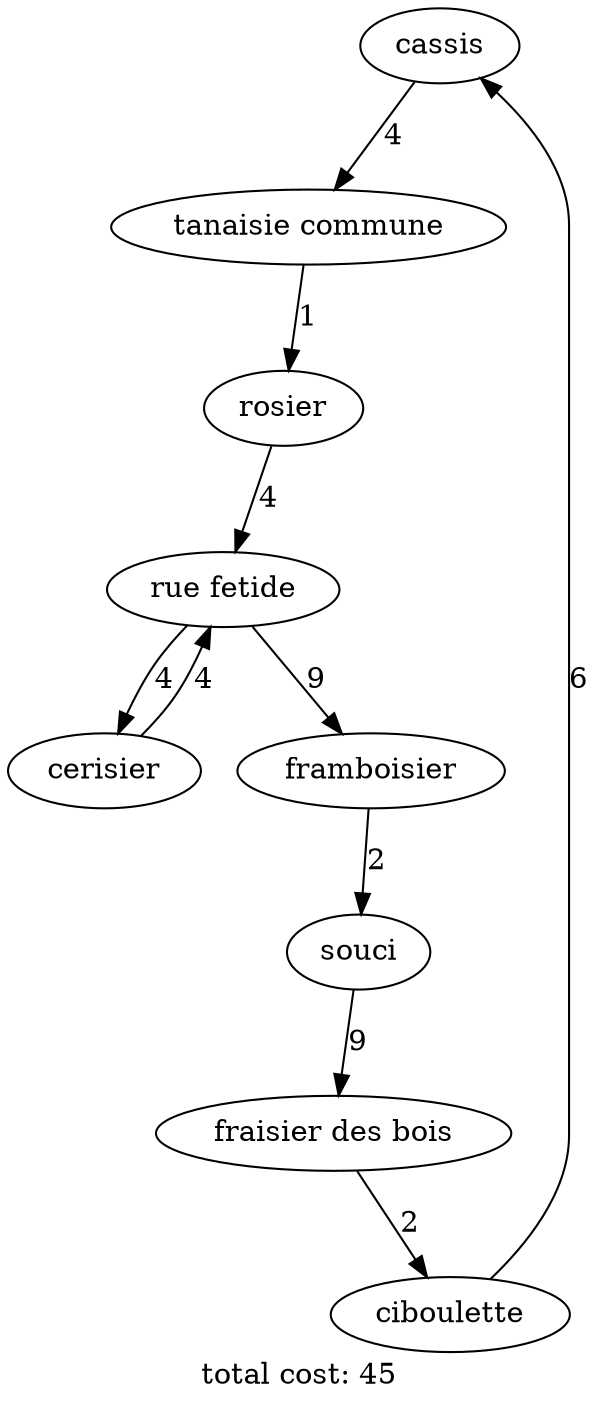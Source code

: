 digraph {
"cassis" -> "tanaisie commune" [label=4]
"tanaisie commune" -> "rosier" [label=1]
"rosier" -> "rue fetide" [label=4]
"rue fetide" -> "cerisier" [label=4]
"cerisier" -> "rue fetide" [label=4]
"rue fetide" -> "framboisier" [label=9]
"framboisier" -> "souci" [label=2]
"souci" -> "fraisier des bois" [label=9]
"fraisier des bois" -> "ciboulette" [label=2]
"ciboulette" -> "cassis" [label=6]
label="total cost: 45"
}